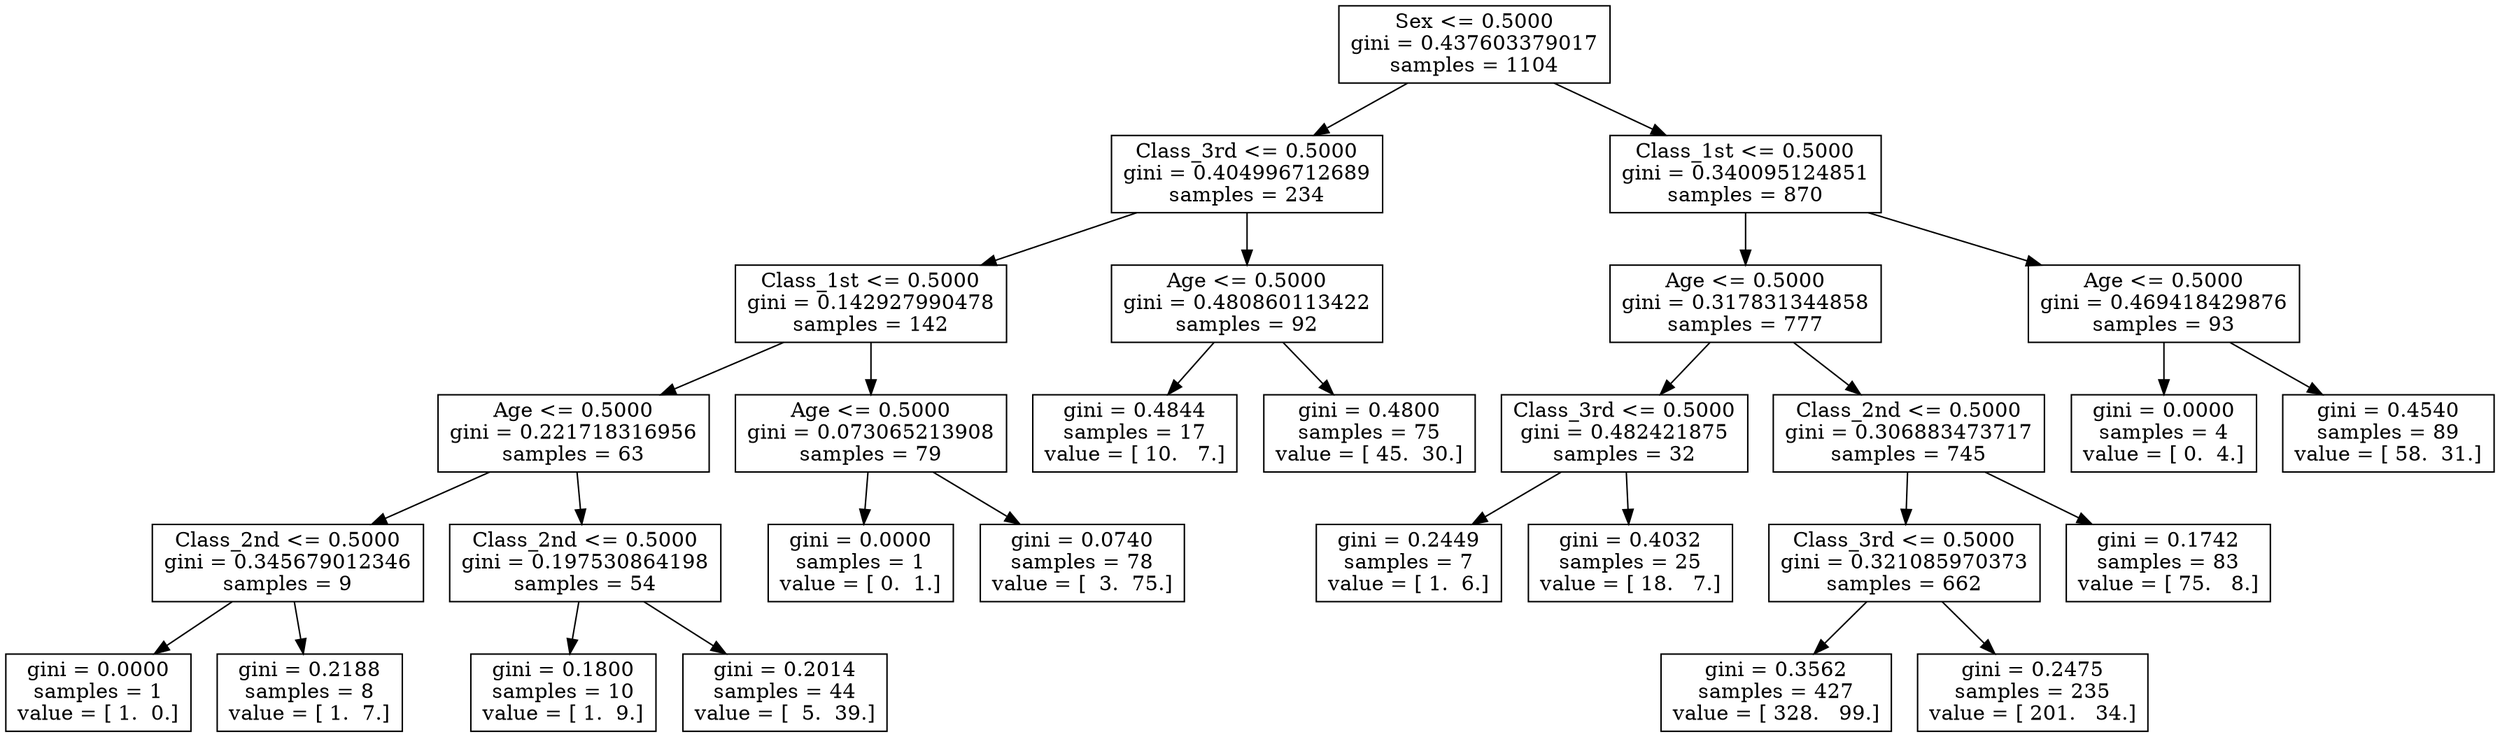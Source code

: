 digraph Tree {
0 [label="Sex <= 0.5000\ngini = 0.437603379017\nsamples = 1104", shape="box"] ;
1 [label="Class_3rd <= 0.5000\ngini = 0.404996712689\nsamples = 234", shape="box"] ;
0 -> 1 ;
2 [label="Class_1st <= 0.5000\ngini = 0.142927990478\nsamples = 142", shape="box"] ;
1 -> 2 ;
3 [label="Age <= 0.5000\ngini = 0.221718316956\nsamples = 63", shape="box"] ;
2 -> 3 ;
4 [label="Class_2nd <= 0.5000\ngini = 0.345679012346\nsamples = 9", shape="box"] ;
3 -> 4 ;
5 [label="gini = 0.0000\nsamples = 1\nvalue = [ 1.  0.]", shape="box"] ;
4 -> 5 ;
6 [label="gini = 0.2188\nsamples = 8\nvalue = [ 1.  7.]", shape="box"] ;
4 -> 6 ;
7 [label="Class_2nd <= 0.5000\ngini = 0.197530864198\nsamples = 54", shape="box"] ;
3 -> 7 ;
8 [label="gini = 0.1800\nsamples = 10\nvalue = [ 1.  9.]", shape="box"] ;
7 -> 8 ;
9 [label="gini = 0.2014\nsamples = 44\nvalue = [  5.  39.]", shape="box"] ;
7 -> 9 ;
10 [label="Age <= 0.5000\ngini = 0.073065213908\nsamples = 79", shape="box"] ;
2 -> 10 ;
11 [label="gini = 0.0000\nsamples = 1\nvalue = [ 0.  1.]", shape="box"] ;
10 -> 11 ;
12 [label="gini = 0.0740\nsamples = 78\nvalue = [  3.  75.]", shape="box"] ;
10 -> 12 ;
13 [label="Age <= 0.5000\ngini = 0.480860113422\nsamples = 92", shape="box"] ;
1 -> 13 ;
14 [label="gini = 0.4844\nsamples = 17\nvalue = [ 10.   7.]", shape="box"] ;
13 -> 14 ;
15 [label="gini = 0.4800\nsamples = 75\nvalue = [ 45.  30.]", shape="box"] ;
13 -> 15 ;
16 [label="Class_1st <= 0.5000\ngini = 0.340095124851\nsamples = 870", shape="box"] ;
0 -> 16 ;
17 [label="Age <= 0.5000\ngini = 0.317831344858\nsamples = 777", shape="box"] ;
16 -> 17 ;
18 [label="Class_3rd <= 0.5000\ngini = 0.482421875\nsamples = 32", shape="box"] ;
17 -> 18 ;
19 [label="gini = 0.2449\nsamples = 7\nvalue = [ 1.  6.]", shape="box"] ;
18 -> 19 ;
20 [label="gini = 0.4032\nsamples = 25\nvalue = [ 18.   7.]", shape="box"] ;
18 -> 20 ;
21 [label="Class_2nd <= 0.5000\ngini = 0.306883473717\nsamples = 745", shape="box"] ;
17 -> 21 ;
22 [label="Class_3rd <= 0.5000\ngini = 0.321085970373\nsamples = 662", shape="box"] ;
21 -> 22 ;
23 [label="gini = 0.3562\nsamples = 427\nvalue = [ 328.   99.]", shape="box"] ;
22 -> 23 ;
24 [label="gini = 0.2475\nsamples = 235\nvalue = [ 201.   34.]", shape="box"] ;
22 -> 24 ;
25 [label="gini = 0.1742\nsamples = 83\nvalue = [ 75.   8.]", shape="box"] ;
21 -> 25 ;
26 [label="Age <= 0.5000\ngini = 0.469418429876\nsamples = 93", shape="box"] ;
16 -> 26 ;
27 [label="gini = 0.0000\nsamples = 4\nvalue = [ 0.  4.]", shape="box"] ;
26 -> 27 ;
28 [label="gini = 0.4540\nsamples = 89\nvalue = [ 58.  31.]", shape="box"] ;
26 -> 28 ;
}